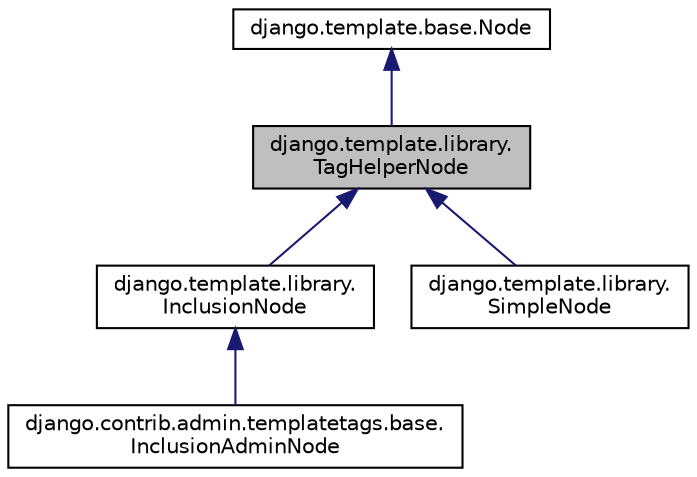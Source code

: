 digraph "django.template.library.TagHelperNode"
{
 // LATEX_PDF_SIZE
  edge [fontname="Helvetica",fontsize="10",labelfontname="Helvetica",labelfontsize="10"];
  node [fontname="Helvetica",fontsize="10",shape=record];
  Node1 [label="django.template.library.\lTagHelperNode",height=0.2,width=0.4,color="black", fillcolor="grey75", style="filled", fontcolor="black",tooltip=" "];
  Node2 -> Node1 [dir="back",color="midnightblue",fontsize="10",style="solid"];
  Node2 [label="django.template.base.Node",height=0.2,width=0.4,color="black", fillcolor="white", style="filled",URL="$classdjango_1_1template_1_1base_1_1_node.html",tooltip=" "];
  Node1 -> Node3 [dir="back",color="midnightblue",fontsize="10",style="solid"];
  Node3 [label="django.template.library.\lInclusionNode",height=0.2,width=0.4,color="black", fillcolor="white", style="filled",URL="$classdjango_1_1template_1_1library_1_1_inclusion_node.html",tooltip=" "];
  Node3 -> Node4 [dir="back",color="midnightblue",fontsize="10",style="solid"];
  Node4 [label="django.contrib.admin.templatetags.base.\lInclusionAdminNode",height=0.2,width=0.4,color="black", fillcolor="white", style="filled",URL="$classdjango_1_1contrib_1_1admin_1_1templatetags_1_1base_1_1_inclusion_admin_node.html",tooltip=" "];
  Node1 -> Node5 [dir="back",color="midnightblue",fontsize="10",style="solid"];
  Node5 [label="django.template.library.\lSimpleNode",height=0.2,width=0.4,color="black", fillcolor="white", style="filled",URL="$classdjango_1_1template_1_1library_1_1_simple_node.html",tooltip=" "];
}

